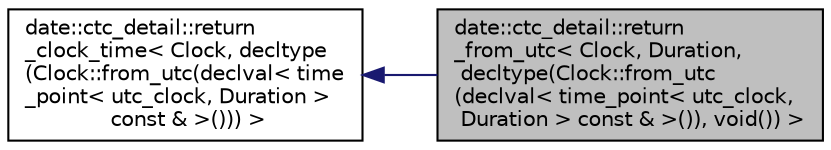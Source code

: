 digraph "date::ctc_detail::return_from_utc&lt; Clock, Duration, decltype(Clock::from_utc(declval&lt; time_point&lt; utc_clock, Duration &gt; const &amp; &gt;()), void()) &gt;"
{
 // LATEX_PDF_SIZE
  edge [fontname="Helvetica",fontsize="10",labelfontname="Helvetica",labelfontsize="10"];
  node [fontname="Helvetica",fontsize="10",shape=record];
  rankdir="LR";
  Node1 [label="date::ctc_detail::return\l_from_utc\< Clock, Duration,\l decltype(Clock::from_utc\l(declval\< time_point\< utc_clock,\l Duration \> const & \>()), void()) \>",height=0.2,width=0.4,color="black", fillcolor="grey75", style="filled", fontcolor="black",tooltip=" "];
  Node2 -> Node1 [dir="back",color="midnightblue",fontsize="10",style="solid",fontname="Helvetica"];
  Node2 [label="date::ctc_detail::return\l_clock_time\< Clock, decltype\l(Clock::from_utc(declval\< time\l_point\< utc_clock, Duration \>\l const & \>())) \>",height=0.2,width=0.4,color="black", fillcolor="white", style="filled",URL="$structdate_1_1ctc__detail_1_1return__clock__time.html",tooltip=" "];
}
